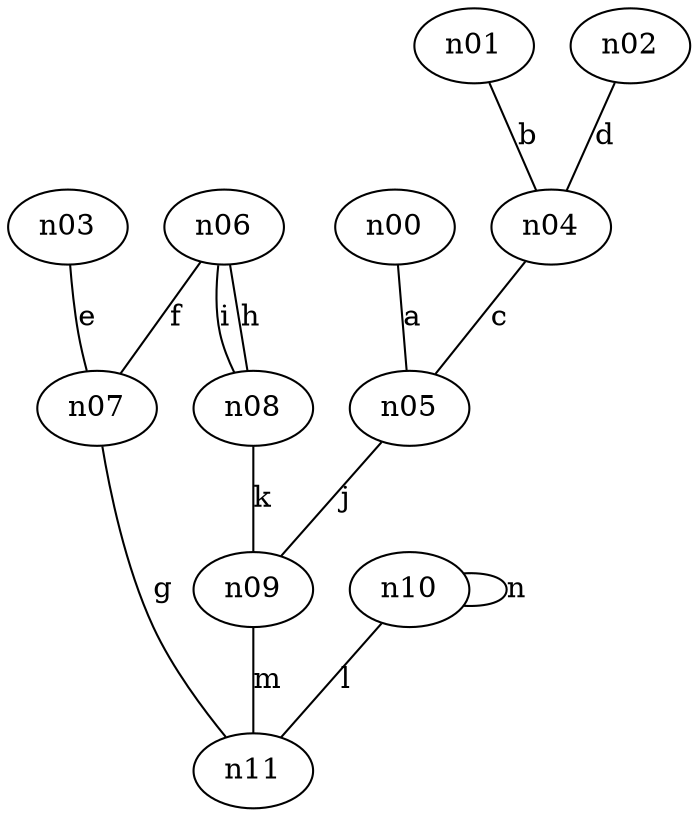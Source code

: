graph G {
    n00 [cost=1, pos="0,0!"]
    n01 [cost=1, pos="1,0!"]
    n02 [cost=1, pos="3,0!"]
    n03 [cost=1, pos="4,0!"]
    n04 [cost=1, pos="2,1!"]
    n05 [cost=3, pos="1,2!"]
    n06 [cost=1, pos="2,3!"]
    n07 [cost=1, pos="3,2!"]
    n08 [cost=1, pos="2,4!"]
    n09 [cost=1, pos="1,5!"]
    n10 [cost=1, pos="2,6!"]
    n11 [cost=1, pos="3,5!"]

    n00 -- n05 [label="a", cost=2]
    n01 -- n04 [label="b", cost=1]
    n04 -- n05 [label="c", cost=1]
    n02 -- n04 [label="d", cost=1]
    n03 -- n07 [label="e", cost=1]
    n06 -- n07 [label="f", cost=1]
    n07 -- n11 [label="g", cost=3]
    n06 -- n08 [label="h", cost=1]
    n06 -- n08 [label="i", cost=1]
    n05 -- n09 [label="j", cost=1]
    n08 -- n09 [label="k", cost=1]
    n10 -- n11 [label="l", cost=1]
    n09 -- n11 [label="m", cost=1]
    n10 -- n10 [label="n", cost=1]
}
